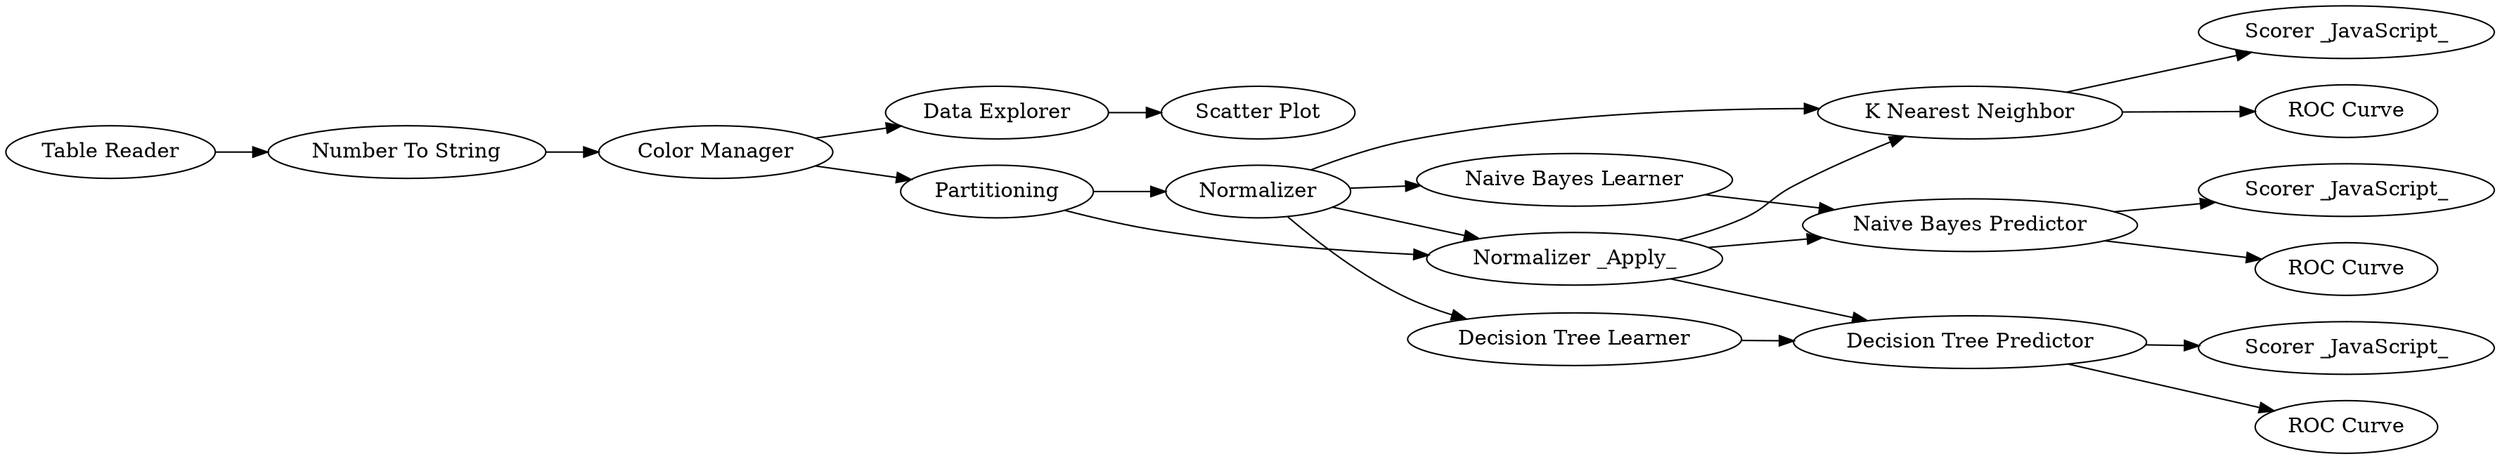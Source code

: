 digraph {
	1 [label="Table Reader"]
	2 [label="Color Manager"]
	3 [label="Number To String"]
	4 [label="Data Explorer"]
	5 [label="Scatter Plot"]
	6 [label=Partitioning]
	7 [label=Normalizer]
	8 [label="Normalizer _Apply_"]
	9 [label="Decision Tree Learner"]
	10 [label="Decision Tree Predictor"]
	11 [label="Scorer _JavaScript_"]
	12 [label="ROC Curve"]
	13 [label="K Nearest Neighbor"]
	14 [label="Scorer _JavaScript_"]
	15 [label="ROC Curve"]
	16 [label="Naive Bayes Learner"]
	17 [label="Naive Bayes Predictor"]
	18 [label="Scorer _JavaScript_"]
	19 [label="ROC Curve"]
	1 -> 3
	2 -> 6
	2 -> 4
	3 -> 2
	4 -> 5
	6 -> 7
	6 -> 8
	7 -> 13
	7 -> 9
	7 -> 8
	7 -> 16
	8 -> 10
	8 -> 13
	8 -> 17
	9 -> 10
	10 -> 11
	10 -> 12
	13 -> 15
	13 -> 14
	16 -> 17
	17 -> 18
	17 -> 19
	rankdir=LR
}
